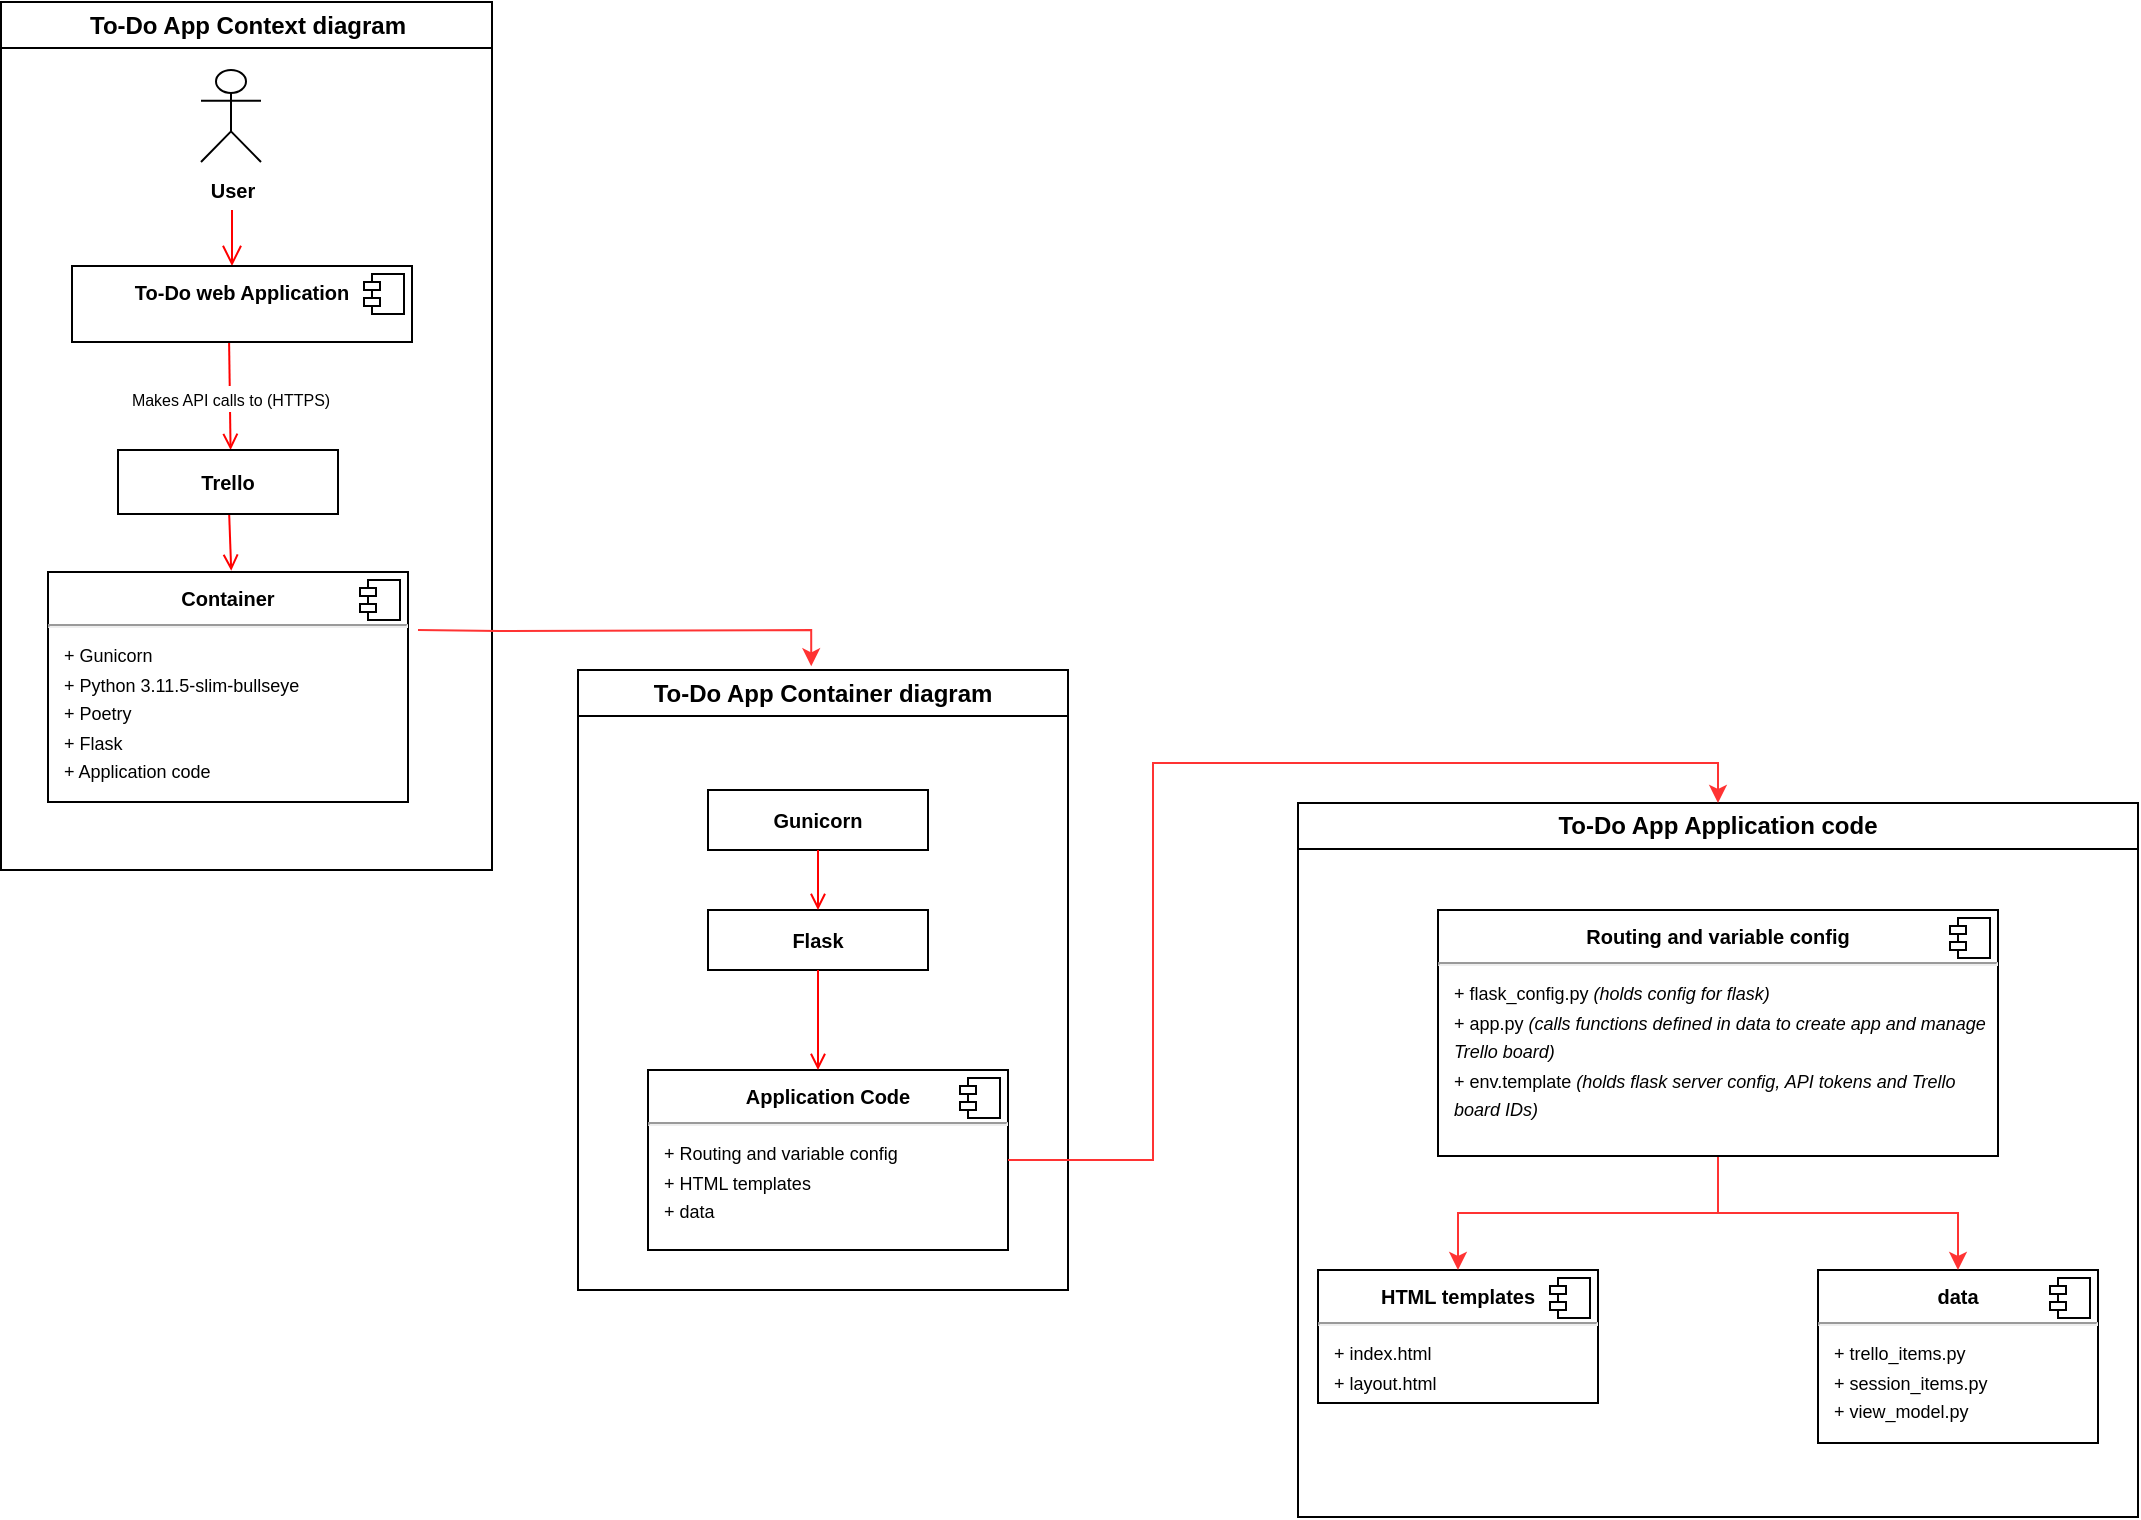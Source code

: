 <mxfile version="22.0.3" type="device">
  <diagram name="Page-1" id="e7e014a7-5840-1c2e-5031-d8a46d1fe8dd">
    <mxGraphModel dx="2232" dy="1115" grid="1" gridSize="10" guides="1" tooltips="1" connect="1" arrows="1" fold="1" page="1" pageScale="1" pageWidth="1169" pageHeight="826" background="none" math="0" shadow="0">
      <root>
        <mxCell id="0" />
        <mxCell id="1" parent="0" />
        <mxCell id="2" value="To-Do App Context diagram" style="swimlane;whiteSpace=wrap" parent="1" vertex="1">
          <mxGeometry x="41.5" y="16" width="245.5" height="434" as="geometry" />
        </mxCell>
        <mxCell id="6" value="" style="edgeStyle=elbowEdgeStyle;elbow=horizontal;verticalAlign=bottom;endArrow=open;endSize=8;strokeColor=#FF0000;endFill=1;rounded=0" parent="2" edge="1">
          <mxGeometry x="100" y="40" as="geometry">
            <mxPoint x="115.5" y="132" as="targetPoint" />
            <mxPoint x="115.5" y="104" as="sourcePoint" />
          </mxGeometry>
        </mxCell>
        <mxCell id="9" value="" style="endArrow=open;strokeColor=#FF0000;endFill=1;rounded=0;exitX=0.462;exitY=0.985;exitDx=0;exitDy=0;exitPerimeter=0;" parent="2" source="UypfmnPjNJXxVJJN-o11-43" edge="1">
          <mxGeometry relative="1" as="geometry">
            <mxPoint x="115" y="182" as="sourcePoint" />
            <mxPoint x="114.793" y="224.0" as="targetPoint" />
          </mxGeometry>
        </mxCell>
        <mxCell id="UypfmnPjNJXxVJJN-o11-45" value="&lt;font style=&quot;font-size: 8px;&quot;&gt;Makes API calls to (HTTPS)&lt;/font&gt;" style="edgeLabel;html=1;align=center;verticalAlign=middle;resizable=0;points=[];" vertex="1" connectable="0" parent="9">
          <mxGeometry x="0.033" relative="1" as="geometry">
            <mxPoint as="offset" />
          </mxGeometry>
        </mxCell>
        <mxCell id="11" value="" style="endArrow=open;strokeColor=#FF0000;endFill=1;rounded=0;entryX=0.484;entryY=0.011;entryDx=0;entryDy=0;entryPerimeter=0;" parent="2" source="UypfmnPjNJXxVJJN-o11-50" edge="1">
          <mxGeometry relative="1" as="geometry">
            <mxPoint x="115.039" y="254" as="sourcePoint" />
            <mxPoint x="115.118" y="284.396" as="targetPoint" />
          </mxGeometry>
        </mxCell>
        <mxCell id="UypfmnPjNJXxVJJN-o11-41" value="&lt;font style=&quot;font-size: 10px;&quot;&gt;&lt;b&gt;User&lt;/b&gt;&lt;/font&gt;" style="shape=umlActor;verticalLabelPosition=bottom;verticalAlign=top;html=1;" vertex="1" parent="2">
          <mxGeometry x="100" y="34" width="30" height="46" as="geometry" />
        </mxCell>
        <mxCell id="UypfmnPjNJXxVJJN-o11-43" value="&lt;p style=&quot;margin:0px;margin-top:6px;text-align:center;&quot;&gt;&lt;b&gt;&lt;font style=&quot;font-size: 10px;&quot;&gt;To-Do web Application&lt;/font&gt;&lt;/b&gt;&lt;/p&gt;" style="align=left;overflow=fill;html=1;dropTarget=0;whiteSpace=wrap;" vertex="1" parent="2">
          <mxGeometry x="35.5" y="132" width="170" height="38" as="geometry" />
        </mxCell>
        <mxCell id="UypfmnPjNJXxVJJN-o11-44" value="" style="shape=component;jettyWidth=8;jettyHeight=4;" vertex="1" parent="UypfmnPjNJXxVJJN-o11-43">
          <mxGeometry x="1" width="20" height="20" relative="1" as="geometry">
            <mxPoint x="-24" y="4" as="offset" />
          </mxGeometry>
        </mxCell>
        <mxCell id="UypfmnPjNJXxVJJN-o11-50" value="&lt;b&gt;&lt;font style=&quot;font-size: 10px;&quot;&gt;Trello&lt;/font&gt;&lt;/b&gt;" style="html=1;whiteSpace=wrap;" vertex="1" parent="2">
          <mxGeometry x="58.5" y="224" width="110" height="32" as="geometry" />
        </mxCell>
        <mxCell id="UypfmnPjNJXxVJJN-o11-81" value="&lt;p style=&quot;margin:0px;margin-top:6px;text-align:center;&quot;&gt;&lt;b&gt;&lt;font style=&quot;font-size: 10px;&quot;&gt;Container&lt;/font&gt;&lt;/b&gt;&lt;/p&gt;&lt;hr&gt;&lt;p style=&quot;margin:0px;margin-left:8px;&quot;&gt;&lt;font style=&quot;font-size: 9px;&quot;&gt;+ Gunicorn&lt;/font&gt;&lt;/p&gt;&lt;p style=&quot;margin:0px;margin-left:8px;&quot;&gt;&lt;font style=&quot;font-size: 9px;&quot;&gt;+ Python 3.11.5-slim-bullseye&lt;br&gt;+ Poetry&lt;br&gt;&lt;/font&gt;&lt;/p&gt;&lt;p style=&quot;margin:0px;margin-left:8px;&quot;&gt;&lt;font style=&quot;font-size: 9px;&quot;&gt;+ Flask&lt;/font&gt;&lt;/p&gt;&lt;p style=&quot;margin:0px;margin-left:8px;&quot;&gt;&lt;font style=&quot;font-size: 9px;&quot;&gt;+ Application code&lt;br&gt;&lt;/font&gt;&lt;/p&gt;" style="align=left;overflow=fill;html=1;dropTarget=0;whiteSpace=wrap;" vertex="1" parent="2">
          <mxGeometry x="23.5" y="285" width="180" height="115" as="geometry" />
        </mxCell>
        <mxCell id="UypfmnPjNJXxVJJN-o11-82" value="" style="shape=component;jettyWidth=8;jettyHeight=4;" vertex="1" parent="UypfmnPjNJXxVJJN-o11-81">
          <mxGeometry x="1" width="20" height="20" relative="1" as="geometry">
            <mxPoint x="-24" y="4" as="offset" />
          </mxGeometry>
        </mxCell>
        <mxCell id="3" value="To-Do App Container diagram" style="swimlane;whiteSpace=wrap" parent="1" vertex="1">
          <mxGeometry x="330" y="350" width="245" height="310" as="geometry" />
        </mxCell>
        <mxCell id="UypfmnPjNJXxVJJN-o11-48" value="&lt;p style=&quot;margin:0px;margin-top:6px;text-align:center;&quot;&gt;&lt;b&gt;&lt;font style=&quot;font-size: 10px;&quot;&gt;Application Code&lt;/font&gt;&lt;/b&gt;&lt;/p&gt;&lt;hr&gt;&lt;p style=&quot;margin:0px;margin-left:8px;&quot;&gt;&lt;font style=&quot;font-size: 9px;&quot;&gt;+ Routing and variable config&lt;br&gt;+ HTML templates&lt;/font&gt;&lt;/p&gt;&lt;p style=&quot;margin:0px;margin-left:8px;&quot;&gt;&lt;font style=&quot;font-size: 9px;&quot;&gt;+ data&lt;br&gt;&lt;/font&gt;&lt;/p&gt;" style="align=left;overflow=fill;html=1;dropTarget=0;whiteSpace=wrap;" vertex="1" parent="3">
          <mxGeometry x="35" y="200" width="180" height="90" as="geometry" />
        </mxCell>
        <mxCell id="UypfmnPjNJXxVJJN-o11-49" value="" style="shape=component;jettyWidth=8;jettyHeight=4;" vertex="1" parent="UypfmnPjNJXxVJJN-o11-48">
          <mxGeometry x="1" width="20" height="20" relative="1" as="geometry">
            <mxPoint x="-24" y="4" as="offset" />
          </mxGeometry>
        </mxCell>
        <mxCell id="UypfmnPjNJXxVJJN-o11-53" value="&lt;font style=&quot;font-size: 10px;&quot;&gt;&lt;b&gt;Gunicorn&lt;/b&gt;&lt;/font&gt;" style="html=1;whiteSpace=wrap;" vertex="1" parent="3">
          <mxGeometry x="65" y="60" width="110" height="30" as="geometry" />
        </mxCell>
        <mxCell id="UypfmnPjNJXxVJJN-o11-54" value="&lt;font style=&quot;font-size: 10px;&quot;&gt;&lt;b&gt;Flask&lt;/b&gt;&lt;/font&gt;" style="html=1;whiteSpace=wrap;" vertex="1" parent="3">
          <mxGeometry x="65" y="120" width="110" height="30" as="geometry" />
        </mxCell>
        <mxCell id="UypfmnPjNJXxVJJN-o11-60" value="" style="endArrow=open;strokeColor=#FF0000;endFill=1;rounded=0;entryX=0.5;entryY=0;entryDx=0;entryDy=0;exitX=0.5;exitY=1;exitDx=0;exitDy=0;" edge="1" parent="3" source="UypfmnPjNJXxVJJN-o11-53" target="UypfmnPjNJXxVJJN-o11-54">
          <mxGeometry relative="1" as="geometry">
            <mxPoint x="-164.5" y="-68" as="sourcePoint" />
            <mxPoint x="-163.5" y="-40" as="targetPoint" />
          </mxGeometry>
        </mxCell>
        <mxCell id="UypfmnPjNJXxVJJN-o11-61" value="" style="endArrow=open;strokeColor=#FF0000;endFill=1;rounded=0;exitX=0.5;exitY=1;exitDx=0;exitDy=0;" edge="1" parent="3" source="UypfmnPjNJXxVJJN-o11-54">
          <mxGeometry relative="1" as="geometry">
            <mxPoint x="130" y="100" as="sourcePoint" />
            <mxPoint x="120" y="200" as="targetPoint" />
          </mxGeometry>
        </mxCell>
        <mxCell id="UypfmnPjNJXxVJJN-o11-47" value="To-Do App Application code" style="swimlane;whiteSpace=wrap" vertex="1" parent="1">
          <mxGeometry x="690" y="416.5" width="420" height="357" as="geometry" />
        </mxCell>
        <mxCell id="UypfmnPjNJXxVJJN-o11-64" value="&lt;p style=&quot;margin:0px;margin-top:6px;text-align:center;&quot;&gt;&lt;b&gt;&lt;font style=&quot;font-size: 10px;&quot;&gt;HTML templates&lt;/font&gt;&lt;/b&gt;&lt;/p&gt;&lt;hr&gt;&lt;p style=&quot;margin:0px;margin-left:8px;&quot;&gt;&lt;font style=&quot;font-size: 9px;&quot;&gt;+ index.html&lt;br&gt;+ layout.html&lt;/font&gt;&lt;/p&gt;" style="align=left;overflow=fill;html=1;dropTarget=0;whiteSpace=wrap;" vertex="1" parent="UypfmnPjNJXxVJJN-o11-47">
          <mxGeometry x="10" y="233.5" width="140" height="66.5" as="geometry" />
        </mxCell>
        <mxCell id="UypfmnPjNJXxVJJN-o11-65" value="" style="shape=component;jettyWidth=8;jettyHeight=4;" vertex="1" parent="UypfmnPjNJXxVJJN-o11-64">
          <mxGeometry x="1" width="20" height="20" relative="1" as="geometry">
            <mxPoint x="-24" y="4" as="offset" />
          </mxGeometry>
        </mxCell>
        <mxCell id="UypfmnPjNJXxVJJN-o11-66" value="&lt;p style=&quot;margin:0px;margin-top:6px;text-align:center;&quot;&gt;&lt;b&gt;&lt;font style=&quot;font-size: 10px;&quot;&gt;data&lt;/font&gt;&lt;/b&gt;&lt;/p&gt;&lt;hr&gt;&lt;p style=&quot;margin:0px;margin-left:8px;&quot;&gt;&lt;font style=&quot;font-size: 9px;&quot;&gt;+ trello_items.py&lt;br&gt;+ session_items.py&lt;/font&gt;&lt;/p&gt;&lt;p style=&quot;margin:0px;margin-left:8px;&quot;&gt;&lt;font style=&quot;font-size: 9px;&quot;&gt;+ view_model.py&lt;br&gt;&lt;/font&gt;&lt;/p&gt;" style="align=left;overflow=fill;html=1;dropTarget=0;whiteSpace=wrap;" vertex="1" parent="UypfmnPjNJXxVJJN-o11-47">
          <mxGeometry x="260" y="233.5" width="140" height="86.5" as="geometry" />
        </mxCell>
        <mxCell id="UypfmnPjNJXxVJJN-o11-67" value="" style="shape=component;jettyWidth=8;jettyHeight=4;" vertex="1" parent="UypfmnPjNJXxVJJN-o11-66">
          <mxGeometry x="1" width="20" height="20" relative="1" as="geometry">
            <mxPoint x="-24" y="4" as="offset" />
          </mxGeometry>
        </mxCell>
        <mxCell id="UypfmnPjNJXxVJJN-o11-77" style="edgeStyle=orthogonalEdgeStyle;rounded=0;orthogonalLoop=1;jettySize=auto;html=1;entryX=0.5;entryY=0;entryDx=0;entryDy=0;strokeColor=#FF3333;" edge="1" parent="UypfmnPjNJXxVJJN-o11-47" source="UypfmnPjNJXxVJJN-o11-75" target="UypfmnPjNJXxVJJN-o11-64">
          <mxGeometry relative="1" as="geometry" />
        </mxCell>
        <mxCell id="UypfmnPjNJXxVJJN-o11-78" style="edgeStyle=orthogonalEdgeStyle;rounded=0;orthogonalLoop=1;jettySize=auto;html=1;entryX=0.5;entryY=0;entryDx=0;entryDy=0;fillColor=#FF0000;strokeColor=#FF3333;" edge="1" parent="UypfmnPjNJXxVJJN-o11-47" source="UypfmnPjNJXxVJJN-o11-75" target="UypfmnPjNJXxVJJN-o11-66">
          <mxGeometry relative="1" as="geometry" />
        </mxCell>
        <mxCell id="UypfmnPjNJXxVJJN-o11-75" value="&lt;p style=&quot;margin:0px;margin-top:6px;text-align:center;&quot;&gt;&lt;b&gt;&lt;font style=&quot;font-size: 10px;&quot;&gt;Routing and variable config&lt;/font&gt;&lt;/b&gt;&lt;/p&gt;&lt;hr&gt;&lt;p style=&quot;margin:0px;margin-left:8px;&quot;&gt;&lt;font style=&quot;font-size: 9px;&quot;&gt;+ flask_config.py &lt;i&gt;(holds config for flask)&lt;/i&gt;&lt;/font&gt;&lt;/p&gt;&lt;p style=&quot;margin:0px;margin-left:8px;&quot;&gt;&lt;font style=&quot;font-size: 9px;&quot;&gt;+ app.py &lt;i&gt;(calls functions defined in data to create app and manage Trello board)&lt;/i&gt;&lt;/font&gt;&lt;/p&gt;&lt;p style=&quot;margin:0px;margin-left:8px;&quot;&gt;&lt;font style=&quot;font-size: 9px;&quot;&gt;+ env.template &lt;i&gt;(holds flask server config, API tokens and Trello board IDs)&lt;/i&gt;&lt;/font&gt;&lt;/p&gt;" style="align=left;overflow=fill;html=1;dropTarget=0;whiteSpace=wrap;" vertex="1" parent="UypfmnPjNJXxVJJN-o11-47">
          <mxGeometry x="70" y="53.5" width="280" height="123" as="geometry" />
        </mxCell>
        <mxCell id="UypfmnPjNJXxVJJN-o11-76" value="" style="shape=component;jettyWidth=8;jettyHeight=4;" vertex="1" parent="UypfmnPjNJXxVJJN-o11-75">
          <mxGeometry x="1" width="20" height="20" relative="1" as="geometry">
            <mxPoint x="-24" y="4" as="offset" />
          </mxGeometry>
        </mxCell>
        <mxCell id="UypfmnPjNJXxVJJN-o11-57" style="edgeStyle=orthogonalEdgeStyle;rounded=0;orthogonalLoop=1;jettySize=auto;html=1;entryX=0.5;entryY=0;entryDx=0;entryDy=0;strokeColor=#FF3333;" edge="1" parent="1" source="UypfmnPjNJXxVJJN-o11-48" target="UypfmnPjNJXxVJJN-o11-47">
          <mxGeometry relative="1" as="geometry" />
        </mxCell>
        <mxCell id="UypfmnPjNJXxVJJN-o11-58" style="edgeStyle=orthogonalEdgeStyle;rounded=0;orthogonalLoop=1;jettySize=auto;html=1;entryX=0.476;entryY=-0.006;entryDx=0;entryDy=0;entryPerimeter=0;strokeColor=#FF3333;" edge="1" parent="1" target="3">
          <mxGeometry relative="1" as="geometry">
            <mxPoint x="250" y="330" as="sourcePoint" />
          </mxGeometry>
        </mxCell>
      </root>
    </mxGraphModel>
  </diagram>
</mxfile>
